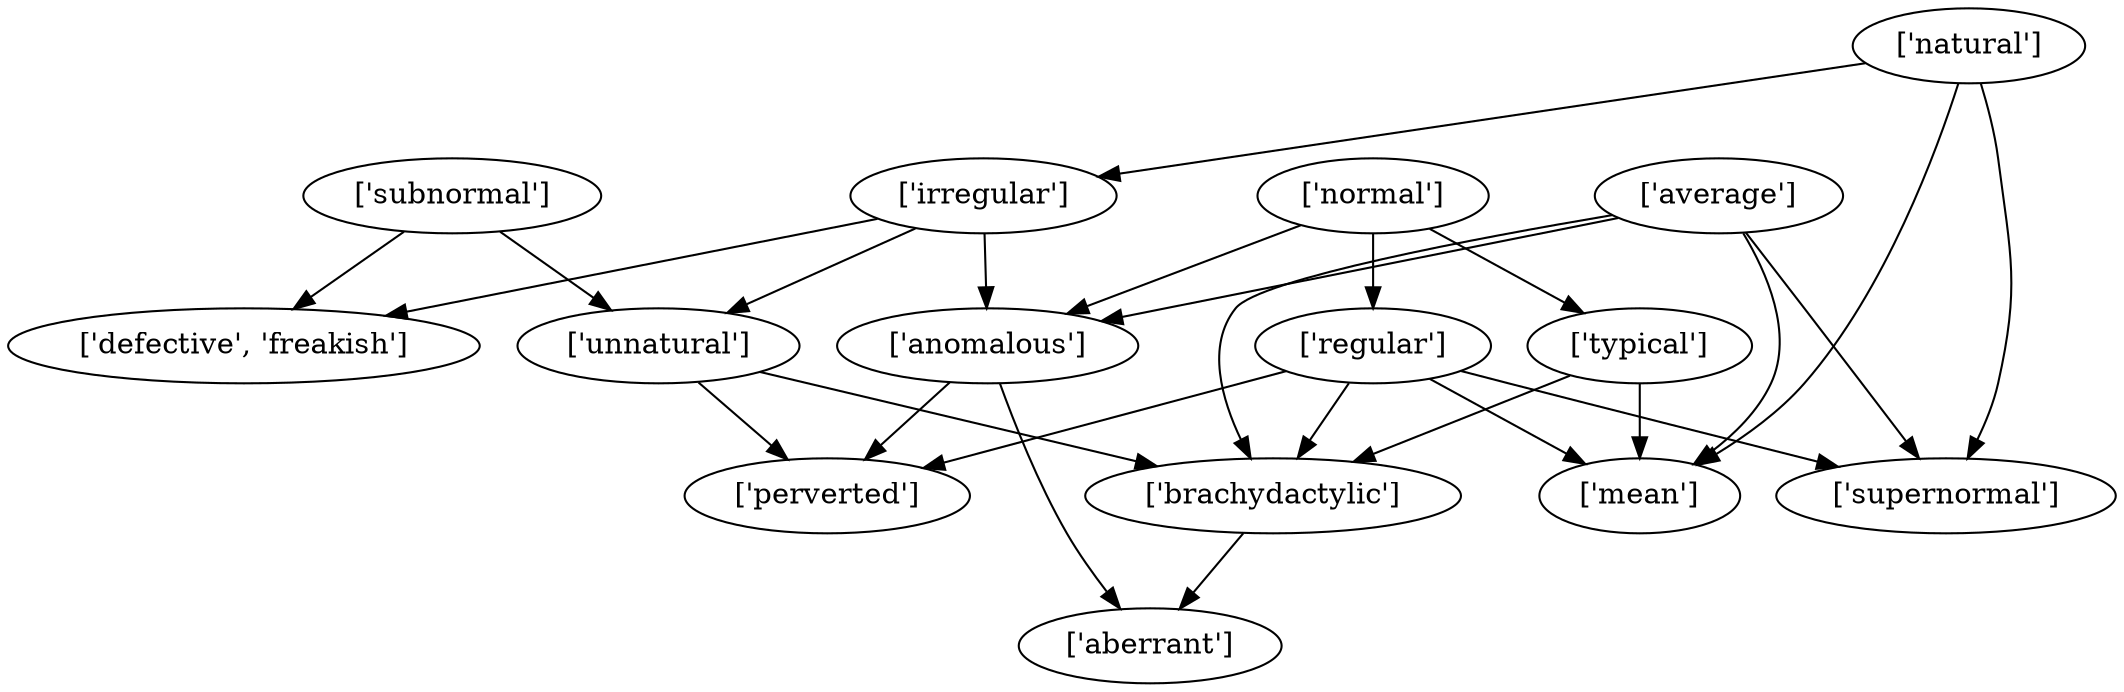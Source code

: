 strict digraph  {
	"['brachydactylic']" -> "['aberrant']";
	"['natural']" -> "['mean']";
	"['natural']" -> "['supernormal']";
	"['natural']" -> "['irregular']";
	"['irregular']" -> "['defective', 'freakish']";
	"['irregular']" -> "['unnatural']";
	"['irregular']" -> "['anomalous']";
	"['subnormal']" -> "['defective', 'freakish']";
	"['subnormal']" -> "['unnatural']";
	"['unnatural']" -> "['brachydactylic']";
	"['unnatural']" -> "['perverted']";
	"['typical']" -> "['brachydactylic']";
	"['typical']" -> "['mean']";
	"['average']" -> "['brachydactylic']";
	"['average']" -> "['mean']";
	"['average']" -> "['supernormal']";
	"['average']" -> "['anomalous']";
	"['anomalous']" -> "['aberrant']";
	"['anomalous']" -> "['perverted']";
	"['normal']" -> "['typical']";
	"['normal']" -> "['anomalous']";
	"['normal']" -> "['regular']";
	"['regular']" -> "['brachydactylic']";
	"['regular']" -> "['mean']";
	"['regular']" -> "['supernormal']";
	"['regular']" -> "['perverted']";
}
